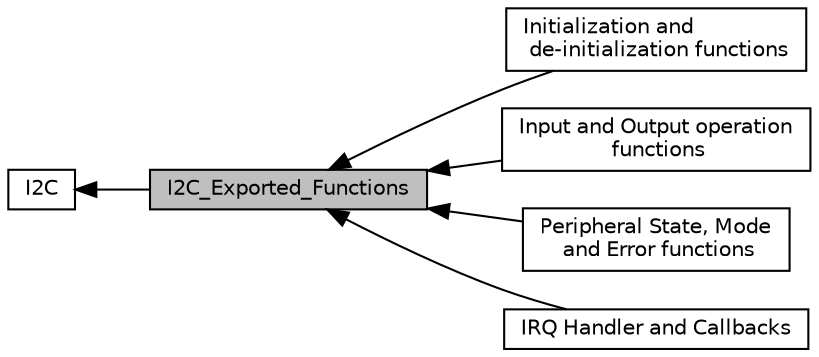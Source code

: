 digraph "I2C_Exported_Functions"
{
  edge [fontname="Helvetica",fontsize="10",labelfontname="Helvetica",labelfontsize="10"];
  node [fontname="Helvetica",fontsize="10",shape=box];
  rankdir=LR;
  Node2 [label="I2C",height=0.2,width=0.4,color="black", fillcolor="white", style="filled",URL="$group___i2_c.html",tooltip="I2C HAL module driver."];
  Node1 [label="I2C_Exported_Functions",height=0.2,width=0.4,color="black", fillcolor="grey75", style="filled", fontcolor="black",tooltip=" "];
  Node3 [label="Initialization and\l de-initialization functions",height=0.2,width=0.4,color="black", fillcolor="white", style="filled",URL="$group___i2_c___exported___functions___group1.html",tooltip=" "];
  Node4 [label="Input and Output operation\l functions",height=0.2,width=0.4,color="black", fillcolor="white", style="filled",URL="$group___i2_c___exported___functions___group2.html",tooltip=" "];
  Node6 [label="Peripheral State, Mode\l and Error functions",height=0.2,width=0.4,color="black", fillcolor="white", style="filled",URL="$group___i2_c___exported___functions___group3.html",tooltip=" "];
  Node5 [label="IRQ Handler and Callbacks",height=0.2,width=0.4,color="black", fillcolor="white", style="filled",URL="$group___i2_c___i_r_q___handler__and___callbacks.html",tooltip=" "];
  Node2->Node1 [shape=plaintext, dir="back", style="solid"];
  Node1->Node3 [shape=plaintext, dir="back", style="solid"];
  Node1->Node4 [shape=plaintext, dir="back", style="solid"];
  Node1->Node5 [shape=plaintext, dir="back", style="solid"];
  Node1->Node6 [shape=plaintext, dir="back", style="solid"];
}
